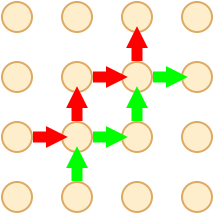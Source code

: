 <?xml version="1.0" encoding="UTF-8"?>
<dia:diagram xmlns:dia="http://www.lysator.liu.se/~alla/dia/">
  <dia:layer name="Baggrund" visible="true" active="true">
    <dia:object type="Standard - Ellipse" version="0" id="O0">
      <dia:attribute name="obj_pos">
        <dia:point val="5.438,4.433"/>
      </dia:attribute>
      <dia:attribute name="obj_bb">
        <dia:rectangle val="5.388,4.383;6.987,5.982"/>
      </dia:attribute>
      <dia:attribute name="elem_corner">
        <dia:point val="5.438,4.433"/>
      </dia:attribute>
      <dia:attribute name="elem_width">
        <dia:real val="1.5"/>
      </dia:attribute>
      <dia:attribute name="elem_height">
        <dia:real val="1.5"/>
      </dia:attribute>
      <dia:attribute name="border_color">
        <dia:color val="#ddaa66"/>
      </dia:attribute>
      <dia:attribute name="inner_color">
        <dia:color val="#ffeecc"/>
      </dia:attribute>
    </dia:object>
    <dia:object type="Standard - Ellipse" version="0" id="O1">
      <dia:attribute name="obj_pos">
        <dia:point val="5.438,7.433"/>
      </dia:attribute>
      <dia:attribute name="obj_bb">
        <dia:rectangle val="5.388,7.383;6.987,8.982"/>
      </dia:attribute>
      <dia:attribute name="elem_corner">
        <dia:point val="5.438,7.433"/>
      </dia:attribute>
      <dia:attribute name="elem_width">
        <dia:real val="1.5"/>
      </dia:attribute>
      <dia:attribute name="elem_height">
        <dia:real val="1.5"/>
      </dia:attribute>
      <dia:attribute name="border_color">
        <dia:color val="#ddaa66"/>
      </dia:attribute>
      <dia:attribute name="inner_color">
        <dia:color val="#ffeecc"/>
      </dia:attribute>
    </dia:object>
    <dia:object type="Standard - Ellipse" version="0" id="O2">
      <dia:attribute name="obj_pos">
        <dia:point val="8.438,4.433"/>
      </dia:attribute>
      <dia:attribute name="obj_bb">
        <dia:rectangle val="8.387,4.383;9.988,5.982"/>
      </dia:attribute>
      <dia:attribute name="elem_corner">
        <dia:point val="8.438,4.433"/>
      </dia:attribute>
      <dia:attribute name="elem_width">
        <dia:real val="1.5"/>
      </dia:attribute>
      <dia:attribute name="elem_height">
        <dia:real val="1.5"/>
      </dia:attribute>
      <dia:attribute name="border_color">
        <dia:color val="#ddaa66"/>
      </dia:attribute>
      <dia:attribute name="inner_color">
        <dia:color val="#ffeecc"/>
      </dia:attribute>
    </dia:object>
    <dia:object type="Standard - Ellipse" version="0" id="O3">
      <dia:attribute name="obj_pos">
        <dia:point val="8.438,7.433"/>
      </dia:attribute>
      <dia:attribute name="obj_bb">
        <dia:rectangle val="8.387,7.383;9.988,8.982"/>
      </dia:attribute>
      <dia:attribute name="elem_corner">
        <dia:point val="8.438,7.433"/>
      </dia:attribute>
      <dia:attribute name="elem_width">
        <dia:real val="1.5"/>
      </dia:attribute>
      <dia:attribute name="elem_height">
        <dia:real val="1.5"/>
      </dia:attribute>
      <dia:attribute name="border_color">
        <dia:color val="#ddaa66"/>
      </dia:attribute>
      <dia:attribute name="inner_color">
        <dia:color val="#ffeecc"/>
      </dia:attribute>
    </dia:object>
    <dia:object type="Standard - Line" version="0" id="O4">
      <dia:attribute name="obj_pos">
        <dia:point val="6.188,7.382"/>
      </dia:attribute>
      <dia:attribute name="obj_bb">
        <dia:rectangle val="5.643,5.368;6.732,7.657"/>
      </dia:attribute>
      <dia:attribute name="conn_endpoints">
        <dia:point val="6.188,7.382"/>
        <dia:point val="6.188,5.983"/>
      </dia:attribute>
      <dia:attribute name="numcp">
        <dia:int val="1"/>
      </dia:attribute>
      <dia:attribute name="line_color">
        <dia:color val="#ff0000"/>
      </dia:attribute>
      <dia:attribute name="line_width">
        <dia:real val="0.55"/>
      </dia:attribute>
      <dia:attribute name="end_arrow">
        <dia:enum val="3"/>
      </dia:attribute>
      <dia:attribute name="end_arrow_length">
        <dia:real val="0.2"/>
      </dia:attribute>
      <dia:attribute name="end_arrow_width">
        <dia:real val="0.2"/>
      </dia:attribute>
      <dia:connections>
        <dia:connection handle="0" to="O1" connection="8"/>
        <dia:connection handle="1" to="O0" connection="8"/>
      </dia:connections>
    </dia:object>
    <dia:object type="Standard - Line" version="0" id="O5">
      <dia:attribute name="obj_pos">
        <dia:point val="6.988,5.183"/>
      </dia:attribute>
      <dia:attribute name="obj_bb">
        <dia:rectangle val="6.713,4.638;9.002,5.727"/>
      </dia:attribute>
      <dia:attribute name="conn_endpoints">
        <dia:point val="6.988,5.183"/>
        <dia:point val="8.387,5.183"/>
      </dia:attribute>
      <dia:attribute name="numcp">
        <dia:int val="1"/>
      </dia:attribute>
      <dia:attribute name="line_color">
        <dia:color val="#ff0000"/>
      </dia:attribute>
      <dia:attribute name="line_width">
        <dia:real val="0.55"/>
      </dia:attribute>
      <dia:attribute name="end_arrow">
        <dia:enum val="3"/>
      </dia:attribute>
      <dia:attribute name="end_arrow_length">
        <dia:real val="0.2"/>
      </dia:attribute>
      <dia:attribute name="end_arrow_width">
        <dia:real val="0.2"/>
      </dia:attribute>
      <dia:connections>
        <dia:connection handle="0" to="O0" connection="8"/>
        <dia:connection handle="1" to="O2" connection="8"/>
      </dia:connections>
    </dia:object>
    <dia:object type="Standard - Line" version="0" id="O6">
      <dia:attribute name="obj_pos">
        <dia:point val="6.988,8.182"/>
      </dia:attribute>
      <dia:attribute name="obj_bb">
        <dia:rectangle val="6.713,7.638;9.002,8.727"/>
      </dia:attribute>
      <dia:attribute name="conn_endpoints">
        <dia:point val="6.988,8.182"/>
        <dia:point val="8.387,8.182"/>
      </dia:attribute>
      <dia:attribute name="numcp">
        <dia:int val="1"/>
      </dia:attribute>
      <dia:attribute name="line_color">
        <dia:color val="#00ff00"/>
      </dia:attribute>
      <dia:attribute name="line_width">
        <dia:real val="0.55"/>
      </dia:attribute>
      <dia:attribute name="end_arrow">
        <dia:enum val="3"/>
      </dia:attribute>
      <dia:attribute name="end_arrow_length">
        <dia:real val="0.2"/>
      </dia:attribute>
      <dia:attribute name="end_arrow_width">
        <dia:real val="0.2"/>
      </dia:attribute>
      <dia:connections>
        <dia:connection handle="0" to="O1" connection="8"/>
        <dia:connection handle="1" to="O3" connection="8"/>
      </dia:connections>
    </dia:object>
    <dia:object type="Standard - Line" version="0" id="O7">
      <dia:attribute name="obj_pos">
        <dia:point val="9.188,7.382"/>
      </dia:attribute>
      <dia:attribute name="obj_bb">
        <dia:rectangle val="8.643,5.368;9.732,7.657"/>
      </dia:attribute>
      <dia:attribute name="conn_endpoints">
        <dia:point val="9.188,7.382"/>
        <dia:point val="9.188,5.983"/>
      </dia:attribute>
      <dia:attribute name="numcp">
        <dia:int val="1"/>
      </dia:attribute>
      <dia:attribute name="line_color">
        <dia:color val="#00ff00"/>
      </dia:attribute>
      <dia:attribute name="line_width">
        <dia:real val="0.55"/>
      </dia:attribute>
      <dia:attribute name="end_arrow">
        <dia:enum val="3"/>
      </dia:attribute>
      <dia:attribute name="end_arrow_length">
        <dia:real val="0.2"/>
      </dia:attribute>
      <dia:attribute name="end_arrow_width">
        <dia:real val="0.2"/>
      </dia:attribute>
      <dia:connections>
        <dia:connection handle="0" to="O3" connection="8"/>
        <dia:connection handle="1" to="O2" connection="8"/>
      </dia:connections>
    </dia:object>
    <dia:object type="Standard - Ellipse" version="0" id="O8">
      <dia:attribute name="obj_pos">
        <dia:point val="2.438,4.433"/>
      </dia:attribute>
      <dia:attribute name="obj_bb">
        <dia:rectangle val="2.388,4.383;3.987,5.982"/>
      </dia:attribute>
      <dia:attribute name="elem_corner">
        <dia:point val="2.438,4.433"/>
      </dia:attribute>
      <dia:attribute name="elem_width">
        <dia:real val="1.5"/>
      </dia:attribute>
      <dia:attribute name="elem_height">
        <dia:real val="1.5"/>
      </dia:attribute>
      <dia:attribute name="border_color">
        <dia:color val="#ddaa66"/>
      </dia:attribute>
      <dia:attribute name="inner_color">
        <dia:color val="#ffeecc"/>
      </dia:attribute>
    </dia:object>
    <dia:object type="Standard - Ellipse" version="0" id="O9">
      <dia:attribute name="obj_pos">
        <dia:point val="2.438,7.433"/>
      </dia:attribute>
      <dia:attribute name="obj_bb">
        <dia:rectangle val="2.388,7.383;3.987,8.982"/>
      </dia:attribute>
      <dia:attribute name="elem_corner">
        <dia:point val="2.438,7.433"/>
      </dia:attribute>
      <dia:attribute name="elem_width">
        <dia:real val="1.5"/>
      </dia:attribute>
      <dia:attribute name="elem_height">
        <dia:real val="1.5"/>
      </dia:attribute>
      <dia:attribute name="border_color">
        <dia:color val="#ddaa66"/>
      </dia:attribute>
      <dia:attribute name="inner_color">
        <dia:color val="#ffeecc"/>
      </dia:attribute>
    </dia:object>
    <dia:object type="Standard - Ellipse" version="0" id="O10">
      <dia:attribute name="obj_pos">
        <dia:point val="5.438,10.432"/>
      </dia:attribute>
      <dia:attribute name="obj_bb">
        <dia:rectangle val="5.388,10.383;6.987,11.982"/>
      </dia:attribute>
      <dia:attribute name="elem_corner">
        <dia:point val="5.438,10.432"/>
      </dia:attribute>
      <dia:attribute name="elem_width">
        <dia:real val="1.5"/>
      </dia:attribute>
      <dia:attribute name="elem_height">
        <dia:real val="1.5"/>
      </dia:attribute>
      <dia:attribute name="border_color">
        <dia:color val="#ddaa66"/>
      </dia:attribute>
      <dia:attribute name="inner_color">
        <dia:color val="#ffeecc"/>
      </dia:attribute>
    </dia:object>
    <dia:object type="Standard - Ellipse" version="0" id="O11">
      <dia:attribute name="obj_pos">
        <dia:point val="8.438,10.432"/>
      </dia:attribute>
      <dia:attribute name="obj_bb">
        <dia:rectangle val="8.387,10.383;9.988,11.982"/>
      </dia:attribute>
      <dia:attribute name="elem_corner">
        <dia:point val="8.438,10.432"/>
      </dia:attribute>
      <dia:attribute name="elem_width">
        <dia:real val="1.5"/>
      </dia:attribute>
      <dia:attribute name="elem_height">
        <dia:real val="1.5"/>
      </dia:attribute>
      <dia:attribute name="border_color">
        <dia:color val="#ddaa66"/>
      </dia:attribute>
      <dia:attribute name="inner_color">
        <dia:color val="#ffeecc"/>
      </dia:attribute>
    </dia:object>
    <dia:object type="Standard - Ellipse" version="0" id="O12">
      <dia:attribute name="obj_pos">
        <dia:point val="2.438,10.432"/>
      </dia:attribute>
      <dia:attribute name="obj_bb">
        <dia:rectangle val="2.388,10.383;3.987,11.982"/>
      </dia:attribute>
      <dia:attribute name="elem_corner">
        <dia:point val="2.438,10.432"/>
      </dia:attribute>
      <dia:attribute name="elem_width">
        <dia:real val="1.5"/>
      </dia:attribute>
      <dia:attribute name="elem_height">
        <dia:real val="1.5"/>
      </dia:attribute>
      <dia:attribute name="border_color">
        <dia:color val="#ddaa66"/>
      </dia:attribute>
      <dia:attribute name="inner_color">
        <dia:color val="#ffeecc"/>
      </dia:attribute>
    </dia:object>
    <dia:object type="Standard - Ellipse" version="0" id="O13">
      <dia:attribute name="obj_pos">
        <dia:point val="11.438,4.433"/>
      </dia:attribute>
      <dia:attribute name="obj_bb">
        <dia:rectangle val="11.387,4.383;12.988,5.982"/>
      </dia:attribute>
      <dia:attribute name="elem_corner">
        <dia:point val="11.438,4.433"/>
      </dia:attribute>
      <dia:attribute name="elem_width">
        <dia:real val="1.5"/>
      </dia:attribute>
      <dia:attribute name="elem_height">
        <dia:real val="1.5"/>
      </dia:attribute>
      <dia:attribute name="border_color">
        <dia:color val="#ddaa66"/>
      </dia:attribute>
      <dia:attribute name="inner_color">
        <dia:color val="#ffeecc"/>
      </dia:attribute>
    </dia:object>
    <dia:object type="Standard - Ellipse" version="0" id="O14">
      <dia:attribute name="obj_pos">
        <dia:point val="11.438,7.433"/>
      </dia:attribute>
      <dia:attribute name="obj_bb">
        <dia:rectangle val="11.387,7.383;12.988,8.982"/>
      </dia:attribute>
      <dia:attribute name="elem_corner">
        <dia:point val="11.438,7.433"/>
      </dia:attribute>
      <dia:attribute name="elem_width">
        <dia:real val="1.5"/>
      </dia:attribute>
      <dia:attribute name="elem_height">
        <dia:real val="1.5"/>
      </dia:attribute>
      <dia:attribute name="border_color">
        <dia:color val="#ddaa66"/>
      </dia:attribute>
      <dia:attribute name="inner_color">
        <dia:color val="#ffeecc"/>
      </dia:attribute>
    </dia:object>
    <dia:object type="Standard - Ellipse" version="0" id="O15">
      <dia:attribute name="obj_pos">
        <dia:point val="11.438,10.432"/>
      </dia:attribute>
      <dia:attribute name="obj_bb">
        <dia:rectangle val="11.387,10.383;12.988,11.982"/>
      </dia:attribute>
      <dia:attribute name="elem_corner">
        <dia:point val="11.438,10.432"/>
      </dia:attribute>
      <dia:attribute name="elem_width">
        <dia:real val="1.5"/>
      </dia:attribute>
      <dia:attribute name="elem_height">
        <dia:real val="1.5"/>
      </dia:attribute>
      <dia:attribute name="border_color">
        <dia:color val="#ddaa66"/>
      </dia:attribute>
      <dia:attribute name="inner_color">
        <dia:color val="#ffeecc"/>
      </dia:attribute>
    </dia:object>
    <dia:object type="Standard - Ellipse" version="0" id="O16">
      <dia:attribute name="obj_pos">
        <dia:point val="5.438,1.433"/>
      </dia:attribute>
      <dia:attribute name="obj_bb">
        <dia:rectangle val="5.388,1.383;6.987,2.982"/>
      </dia:attribute>
      <dia:attribute name="elem_corner">
        <dia:point val="5.438,1.433"/>
      </dia:attribute>
      <dia:attribute name="elem_width">
        <dia:real val="1.5"/>
      </dia:attribute>
      <dia:attribute name="elem_height">
        <dia:real val="1.5"/>
      </dia:attribute>
      <dia:attribute name="border_color">
        <dia:color val="#ddaa66"/>
      </dia:attribute>
      <dia:attribute name="inner_color">
        <dia:color val="#ffeecc"/>
      </dia:attribute>
    </dia:object>
    <dia:object type="Standard - Ellipse" version="0" id="O17">
      <dia:attribute name="obj_pos">
        <dia:point val="8.438,1.433"/>
      </dia:attribute>
      <dia:attribute name="obj_bb">
        <dia:rectangle val="8.387,1.383;9.988,2.982"/>
      </dia:attribute>
      <dia:attribute name="elem_corner">
        <dia:point val="8.438,1.433"/>
      </dia:attribute>
      <dia:attribute name="elem_width">
        <dia:real val="1.5"/>
      </dia:attribute>
      <dia:attribute name="elem_height">
        <dia:real val="1.5"/>
      </dia:attribute>
      <dia:attribute name="border_color">
        <dia:color val="#ddaa66"/>
      </dia:attribute>
      <dia:attribute name="inner_color">
        <dia:color val="#ffeecc"/>
      </dia:attribute>
    </dia:object>
    <dia:object type="Standard - Ellipse" version="0" id="O18">
      <dia:attribute name="obj_pos">
        <dia:point val="2.438,1.433"/>
      </dia:attribute>
      <dia:attribute name="obj_bb">
        <dia:rectangle val="2.388,1.383;3.987,2.982"/>
      </dia:attribute>
      <dia:attribute name="elem_corner">
        <dia:point val="2.438,1.433"/>
      </dia:attribute>
      <dia:attribute name="elem_width">
        <dia:real val="1.5"/>
      </dia:attribute>
      <dia:attribute name="elem_height">
        <dia:real val="1.5"/>
      </dia:attribute>
      <dia:attribute name="border_color">
        <dia:color val="#ddaa66"/>
      </dia:attribute>
      <dia:attribute name="inner_color">
        <dia:color val="#ffeecc"/>
      </dia:attribute>
    </dia:object>
    <dia:object type="Standard - Ellipse" version="0" id="O19">
      <dia:attribute name="obj_pos">
        <dia:point val="11.438,1.433"/>
      </dia:attribute>
      <dia:attribute name="obj_bb">
        <dia:rectangle val="11.387,1.383;12.988,2.982"/>
      </dia:attribute>
      <dia:attribute name="elem_corner">
        <dia:point val="11.438,1.433"/>
      </dia:attribute>
      <dia:attribute name="elem_width">
        <dia:real val="1.5"/>
      </dia:attribute>
      <dia:attribute name="elem_height">
        <dia:real val="1.5"/>
      </dia:attribute>
      <dia:attribute name="border_color">
        <dia:color val="#ddaa66"/>
      </dia:attribute>
      <dia:attribute name="inner_color">
        <dia:color val="#ffeecc"/>
      </dia:attribute>
    </dia:object>
    <dia:object type="Standard - Line" version="0" id="O20">
      <dia:attribute name="obj_pos">
        <dia:point val="9.988,5.183"/>
      </dia:attribute>
      <dia:attribute name="obj_bb">
        <dia:rectangle val="9.713,4.638;12.002,5.727"/>
      </dia:attribute>
      <dia:attribute name="conn_endpoints">
        <dia:point val="9.988,5.183"/>
        <dia:point val="11.387,5.183"/>
      </dia:attribute>
      <dia:attribute name="numcp">
        <dia:int val="1"/>
      </dia:attribute>
      <dia:attribute name="line_color">
        <dia:color val="#00ff00"/>
      </dia:attribute>
      <dia:attribute name="line_width">
        <dia:real val="0.55"/>
      </dia:attribute>
      <dia:attribute name="end_arrow">
        <dia:enum val="3"/>
      </dia:attribute>
      <dia:attribute name="end_arrow_length">
        <dia:real val="0.2"/>
      </dia:attribute>
      <dia:attribute name="end_arrow_width">
        <dia:real val="0.2"/>
      </dia:attribute>
      <dia:connections>
        <dia:connection handle="0" to="O2" connection="8"/>
        <dia:connection handle="1" to="O13" connection="8"/>
      </dia:connections>
    </dia:object>
    <dia:object type="Standard - Line" version="0" id="O21">
      <dia:attribute name="obj_pos">
        <dia:point val="6.188,10.382"/>
      </dia:attribute>
      <dia:attribute name="obj_bb">
        <dia:rectangle val="5.643,8.368;6.732,10.657"/>
      </dia:attribute>
      <dia:attribute name="conn_endpoints">
        <dia:point val="6.188,10.382"/>
        <dia:point val="6.188,8.983"/>
      </dia:attribute>
      <dia:attribute name="numcp">
        <dia:int val="1"/>
      </dia:attribute>
      <dia:attribute name="line_color">
        <dia:color val="#00ff00"/>
      </dia:attribute>
      <dia:attribute name="line_width">
        <dia:real val="0.55"/>
      </dia:attribute>
      <dia:attribute name="end_arrow">
        <dia:enum val="3"/>
      </dia:attribute>
      <dia:attribute name="end_arrow_length">
        <dia:real val="0.2"/>
      </dia:attribute>
      <dia:attribute name="end_arrow_width">
        <dia:real val="0.2"/>
      </dia:attribute>
      <dia:connections>
        <dia:connection handle="0" to="O10" connection="8"/>
        <dia:connection handle="1" to="O1" connection="8"/>
      </dia:connections>
    </dia:object>
    <dia:object type="Standard - Line" version="0" id="O22">
      <dia:attribute name="obj_pos">
        <dia:point val="3.988,8.182"/>
      </dia:attribute>
      <dia:attribute name="obj_bb">
        <dia:rectangle val="3.713,7.638;6.002,8.727"/>
      </dia:attribute>
      <dia:attribute name="conn_endpoints">
        <dia:point val="3.988,8.182"/>
        <dia:point val="5.387,8.182"/>
      </dia:attribute>
      <dia:attribute name="numcp">
        <dia:int val="1"/>
      </dia:attribute>
      <dia:attribute name="line_color">
        <dia:color val="#ff0000"/>
      </dia:attribute>
      <dia:attribute name="line_width">
        <dia:real val="0.55"/>
      </dia:attribute>
      <dia:attribute name="end_arrow">
        <dia:enum val="3"/>
      </dia:attribute>
      <dia:attribute name="end_arrow_length">
        <dia:real val="0.2"/>
      </dia:attribute>
      <dia:attribute name="end_arrow_width">
        <dia:real val="0.2"/>
      </dia:attribute>
      <dia:connections>
        <dia:connection handle="0" to="O9" connection="8"/>
        <dia:connection handle="1" to="O1" connection="8"/>
      </dia:connections>
    </dia:object>
    <dia:object type="Standard - Line" version="0" id="O23">
      <dia:attribute name="obj_pos">
        <dia:point val="9.188,4.382"/>
      </dia:attribute>
      <dia:attribute name="obj_bb">
        <dia:rectangle val="8.643,2.368;9.732,4.657"/>
      </dia:attribute>
      <dia:attribute name="conn_endpoints">
        <dia:point val="9.188,4.382"/>
        <dia:point val="9.188,2.983"/>
      </dia:attribute>
      <dia:attribute name="numcp">
        <dia:int val="1"/>
      </dia:attribute>
      <dia:attribute name="line_color">
        <dia:color val="#ff0000"/>
      </dia:attribute>
      <dia:attribute name="line_width">
        <dia:real val="0.55"/>
      </dia:attribute>
      <dia:attribute name="end_arrow">
        <dia:enum val="3"/>
      </dia:attribute>
      <dia:attribute name="end_arrow_length">
        <dia:real val="0.2"/>
      </dia:attribute>
      <dia:attribute name="end_arrow_width">
        <dia:real val="0.2"/>
      </dia:attribute>
      <dia:connections>
        <dia:connection handle="0" to="O2" connection="8"/>
        <dia:connection handle="1" to="O17" connection="8"/>
      </dia:connections>
    </dia:object>
  </dia:layer>
</dia:diagram>
